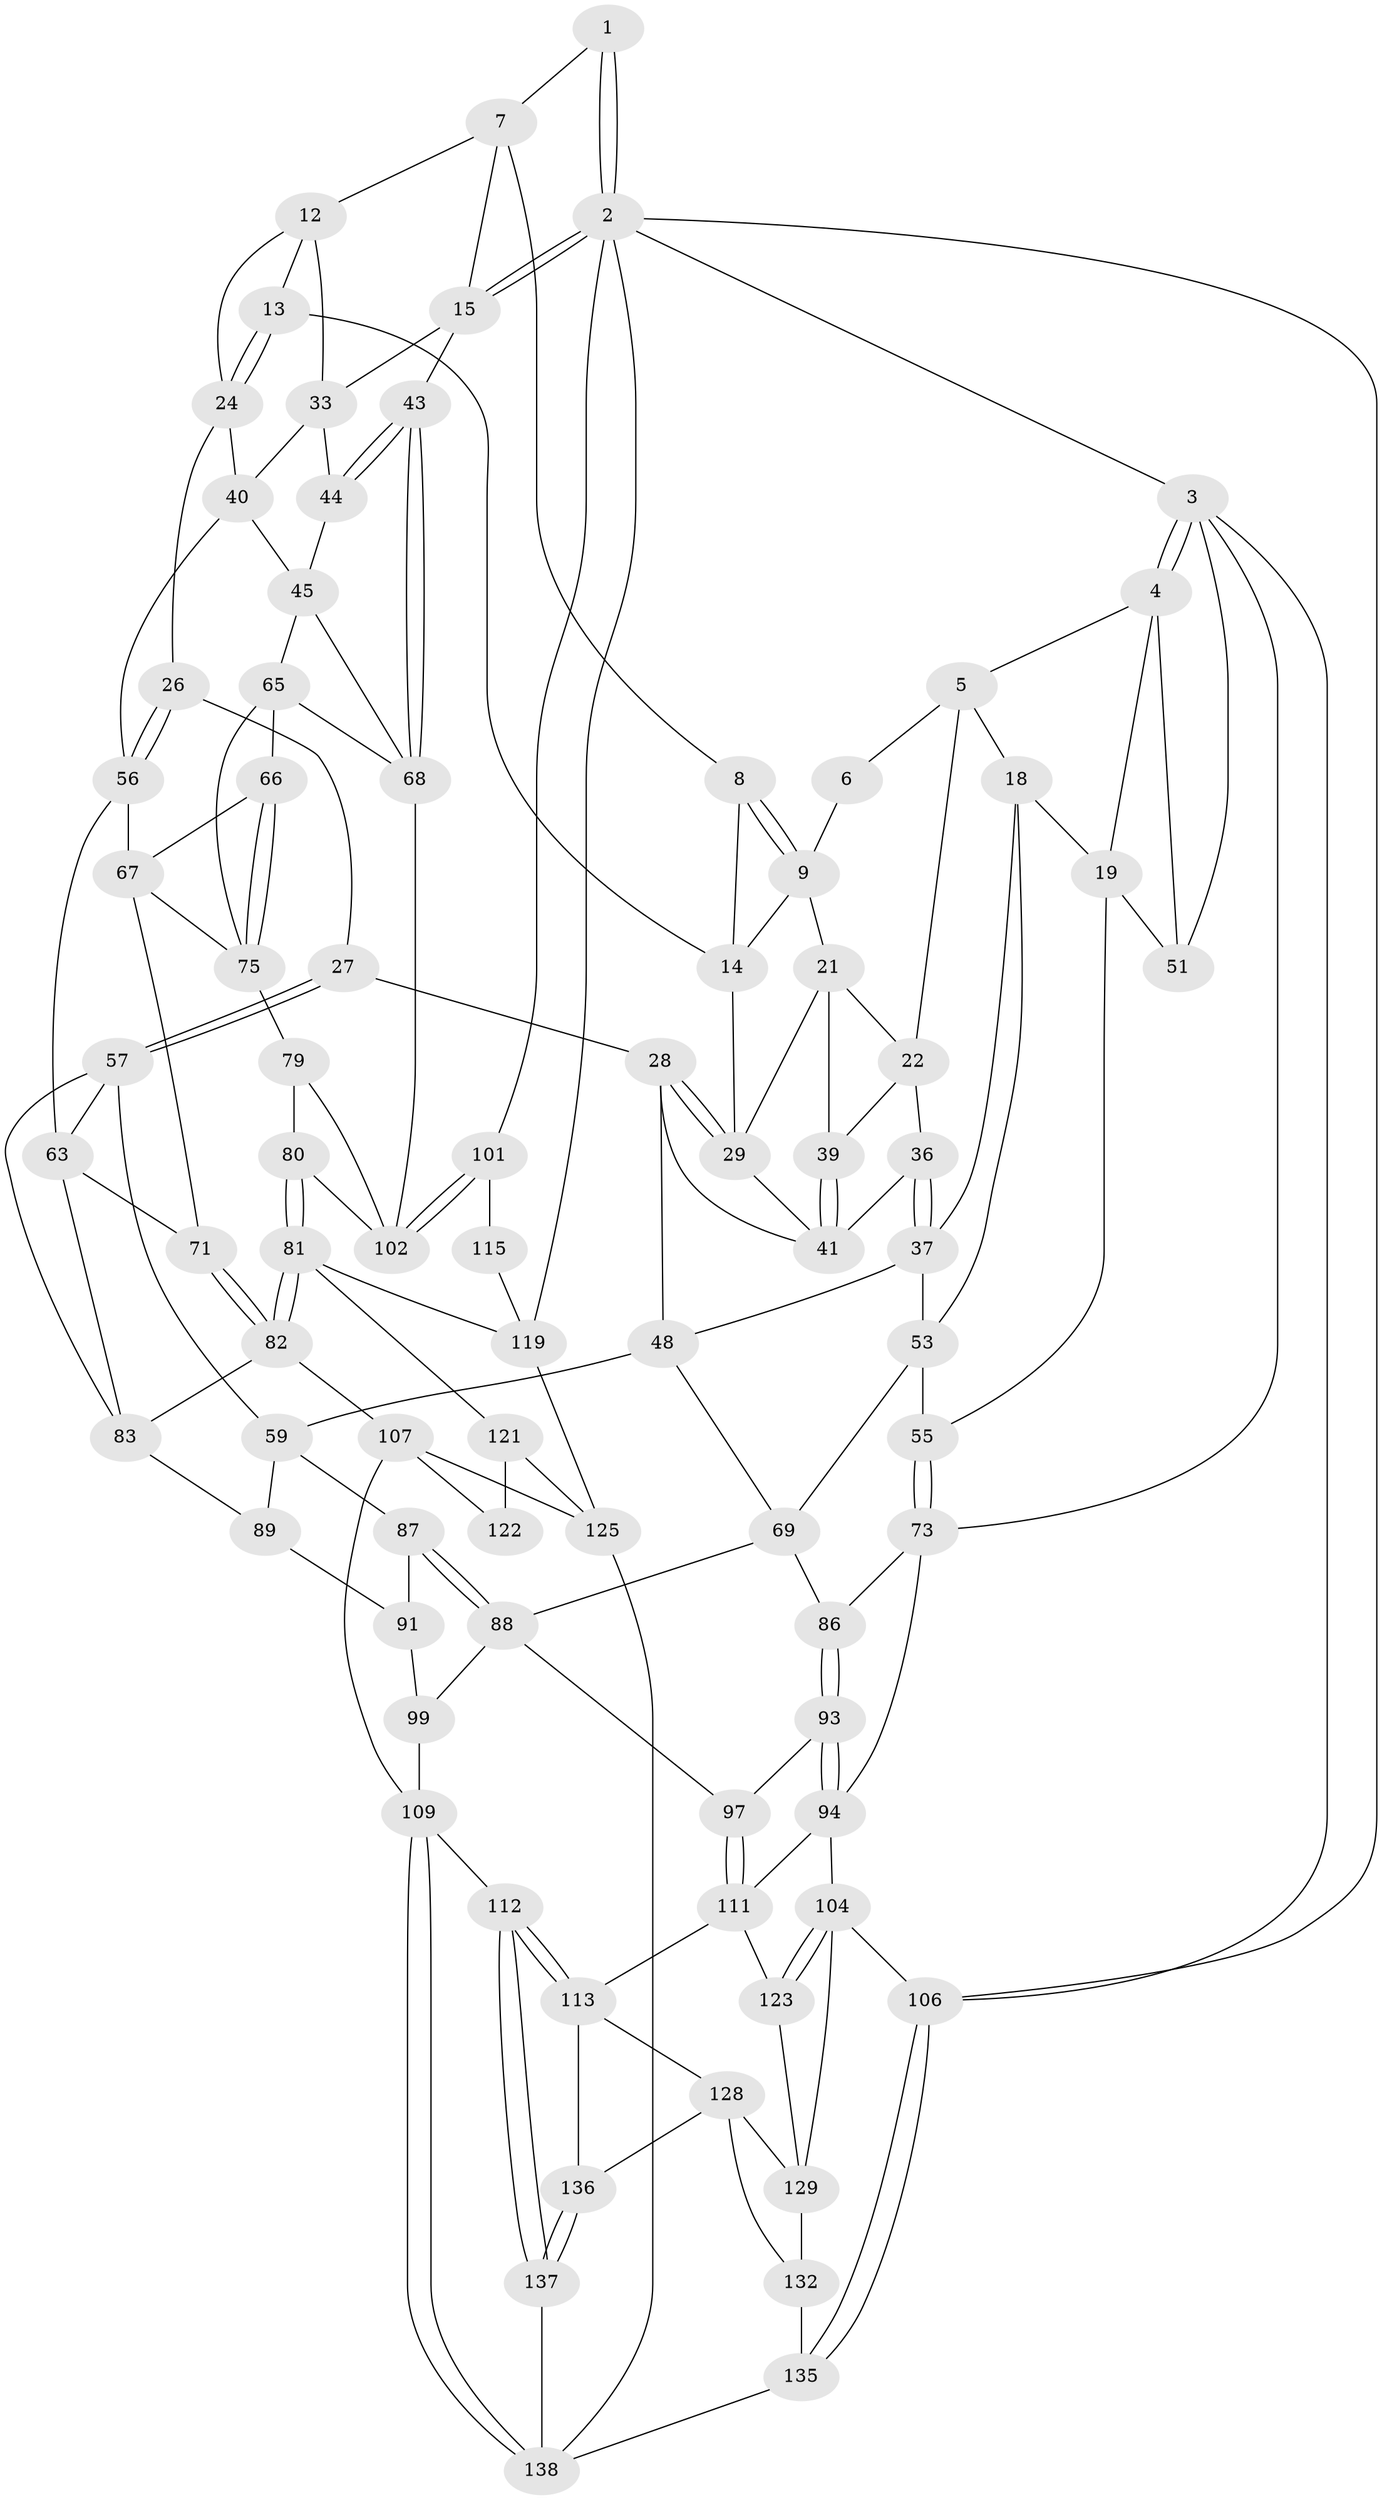 // original degree distribution, {3: 0.02142857142857143, 6: 0.2357142857142857, 4: 0.2357142857142857, 5: 0.5071428571428571}
// Generated by graph-tools (version 1.1) at 2025/42/03/06/25 10:42:33]
// undirected, 83 vertices, 177 edges
graph export_dot {
graph [start="1"]
  node [color=gray90,style=filled];
  1 [pos="+1+0"];
  2 [pos="+1+0",super="+100"];
  3 [pos="+0+0",super="+50"];
  4 [pos="+0.10476932859531016+0",super="+20"];
  5 [pos="+0.23958925330327852+0",super="+17"];
  6 [pos="+0.5720619326667208+0"];
  7 [pos="+0.9033863976797222+0",super="+11"];
  8 [pos="+0.8934797028102166+0"];
  9 [pos="+0.6168990873552146+0.08290477332399389",super="+10"];
  12 [pos="+0.8400296095082099+0.11886745571913125",super="+32"];
  13 [pos="+0.7445844019880762+0.09412497654679343"];
  14 [pos="+0.7366435719696158+0.08917086839149756",super="+23"];
  15 [pos="+1+0.11397262514311311",super="+16"];
  18 [pos="+0.11244539736855447+0.1944396405083332",super="+38"];
  19 [pos="+0.0899670303421753+0.19797557362813975",super="+52"];
  21 [pos="+0.4248783151703321+0.08230283907609162",super="+31"];
  22 [pos="+0.2886601124508082+0.0012885349877844328",super="+35"];
  24 [pos="+0.7910872743142257+0.1669833198682354",super="+25"];
  26 [pos="+0.7219230172266272+0.24746968046142867"];
  27 [pos="+0.642656580115608+0.23931461155420705"];
  28 [pos="+0.6288585585324973+0.21875468536267403",super="+47"];
  29 [pos="+0.6121417573075207+0.17179142294493363",super="+30"];
  33 [pos="+0.9112843147916859+0.1855705148203293",super="+34"];
  36 [pos="+0.3247020820113893+0.1801916710753279"];
  37 [pos="+0.2941438293553936+0.22171730493623623",super="+49"];
  39 [pos="+0.4560273597451949+0.1553901042756066"];
  40 [pos="+0.8271290070382983+0.25686707178642076",super="+46"];
  41 [pos="+0.40311022057702717+0.20932151691334303",super="+42"];
  43 [pos="+1+0.3745674573228323"];
  44 [pos="+0.9191615883724295+0.19651091779056815"];
  45 [pos="+0.9143499692847701+0.31329791292897646",super="+64"];
  48 [pos="+0.39900867370922344+0.3949804574189671",super="+61"];
  51 [pos="+0+0.19373211316045422"];
  53 [pos="+0.20368406798846966+0.38071539713187175",super="+54"];
  55 [pos="+0.10667657380971722+0.4596911611528665"];
  56 [pos="+0.7932905208150064+0.3840078115376293",super="+62"];
  57 [pos="+0.6248708104566317+0.41483755053854793",super="+58"];
  59 [pos="+0.500754048112349+0.45824459660204914",super="+60"];
  63 [pos="+0.678018976356263+0.4415046054002181",super="+72"];
  65 [pos="+0.8966559040674235+0.4451775625781395",super="+76"];
  66 [pos="+0.8754091629052009+0.44646647569674275"];
  67 [pos="+0.8401725768925888+0.43792523610072354",super="+70"];
  68 [pos="+1+0.3747667607509785",super="+78"];
  69 [pos="+0.26984236003835815+0.5149065075703353",super="+85"];
  71 [pos="+0.7429068448522578+0.560158648917667"];
  73 [pos="+0.09248229447562238+0.47515119205177875",super="+74"];
  75 [pos="+0.8398030068513463+0.5256645982818934",super="+77"];
  79 [pos="+0.8282217260977809+0.692873657478833"];
  80 [pos="+0.8218131215207775+0.6981142842590675",super="+117"];
  81 [pos="+0.7930503115950923+0.7067947431854098",super="+120"];
  82 [pos="+0.7624892128360767+0.6946144376403756",super="+92"];
  83 [pos="+0.6246941385911099+0.6647580154360232",super="+84"];
  86 [pos="+0.11309411468291927+0.5531208814056648"];
  87 [pos="+0.4101943013074466+0.5236244973681747"];
  88 [pos="+0.30985994809099626+0.6402129760406131",super="+96"];
  89 [pos="+0.5424531846285412+0.634869293520658",super="+90"];
  91 [pos="+0.45518388216320715+0.6364763730003631",super="+98"];
  93 [pos="+0.10405594213922569+0.6085058510055095"];
  94 [pos="+0.0014348518338775087+0.689855953734884",super="+95"];
  97 [pos="+0.19198422750803742+0.7000336860436214"];
  99 [pos="+0.3863569848528515+0.8097016350689523"];
  101 [pos="+1+1",super="+116"];
  102 [pos="+1+0.8454955520085635",super="+103"];
  104 [pos="+0+0.7292409648517928",super="+105"];
  106 [pos="+0+1"];
  107 [pos="+0.5336987429158783+0.8270914441570009",super="+108"];
  109 [pos="+0.4083048910436059+0.8393469369982174",super="+110"];
  111 [pos="+0.11003748028966183+0.8001677258853533",super="+114"];
  112 [pos="+0.3260627017284056+0.8512103354760459"];
  113 [pos="+0.2824593450161362+0.8640705229355639",super="+127"];
  115 [pos="+0.9275623961599854+0.7929395719067523",super="+118"];
  119 [pos="+0.8146268662173104+0.8565794557473356",super="+124"];
  121 [pos="+0.7321213404525636+0.8847581704289824",super="+126"];
  122 [pos="+0.5730818984429774+0.8568296275908848"];
  123 [pos="+0.08857209901562135+0.8535666913818678"];
  125 [pos="+0.7631022828571494+1",super="+134"];
  128 [pos="+0.09439674104048161+0.8863186478719312",super="+131"];
  129 [pos="+0.08451289777533735+0.8751912065760264",super="+130"];
  132 [pos="+0.12080191836475568+1",super="+133"];
  135 [pos="+0+1",super="+140"];
  136 [pos="+0.21275381509204017+0.93212940325255"];
  137 [pos="+0.2295181364454124+1"];
  138 [pos="+0.3898016087621283+1",super="+139"];
  1 -- 2;
  1 -- 2;
  1 -- 7;
  2 -- 3;
  2 -- 15;
  2 -- 15;
  2 -- 101;
  2 -- 106;
  2 -- 119;
  3 -- 4;
  3 -- 4;
  3 -- 106;
  3 -- 51;
  3 -- 73;
  4 -- 5;
  4 -- 51;
  4 -- 19;
  5 -- 6;
  5 -- 18;
  5 -- 22;
  6 -- 9;
  7 -- 8;
  7 -- 12;
  7 -- 15;
  8 -- 9;
  8 -- 9;
  8 -- 14;
  9 -- 14;
  9 -- 21;
  12 -- 13;
  12 -- 24;
  12 -- 33;
  13 -- 14;
  13 -- 24;
  13 -- 24;
  14 -- 29;
  15 -- 43;
  15 -- 33;
  18 -- 19;
  18 -- 53;
  18 -- 37;
  19 -- 51;
  19 -- 55;
  21 -- 22;
  21 -- 39;
  21 -- 29;
  22 -- 36;
  22 -- 39;
  24 -- 40;
  24 -- 26;
  26 -- 27;
  26 -- 56;
  26 -- 56;
  27 -- 28;
  27 -- 57;
  27 -- 57;
  28 -- 29;
  28 -- 29;
  28 -- 48;
  28 -- 41;
  29 -- 41;
  33 -- 44;
  33 -- 40;
  36 -- 37;
  36 -- 37;
  36 -- 41;
  37 -- 48;
  37 -- 53;
  39 -- 41;
  39 -- 41;
  40 -- 56;
  40 -- 45;
  43 -- 44;
  43 -- 44;
  43 -- 68;
  43 -- 68;
  44 -- 45;
  45 -- 65;
  45 -- 68;
  48 -- 69;
  48 -- 59;
  53 -- 69;
  53 -- 55;
  55 -- 73;
  55 -- 73;
  56 -- 67;
  56 -- 63;
  57 -- 63;
  57 -- 59;
  57 -- 83;
  59 -- 87;
  59 -- 89;
  63 -- 83;
  63 -- 71;
  65 -- 66;
  65 -- 75;
  65 -- 68;
  66 -- 67;
  66 -- 75;
  66 -- 75;
  67 -- 75;
  67 -- 71;
  68 -- 102;
  69 -- 88;
  69 -- 86;
  71 -- 82;
  71 -- 82;
  73 -- 86;
  73 -- 94;
  75 -- 79;
  79 -- 80;
  79 -- 102;
  80 -- 81;
  80 -- 81;
  80 -- 102;
  81 -- 82;
  81 -- 82;
  81 -- 121;
  81 -- 119;
  82 -- 107;
  82 -- 83;
  83 -- 89;
  86 -- 93;
  86 -- 93;
  87 -- 88;
  87 -- 88;
  87 -- 91;
  88 -- 97;
  88 -- 99;
  89 -- 91 [weight=2];
  91 -- 99;
  93 -- 94;
  93 -- 94;
  93 -- 97;
  94 -- 111;
  94 -- 104;
  97 -- 111;
  97 -- 111;
  99 -- 109;
  101 -- 102;
  101 -- 102;
  101 -- 115 [weight=2];
  104 -- 123;
  104 -- 123;
  104 -- 129;
  104 -- 106;
  106 -- 135;
  106 -- 135;
  107 -- 122;
  107 -- 109;
  107 -- 125;
  109 -- 138;
  109 -- 138;
  109 -- 112;
  111 -- 113;
  111 -- 123;
  112 -- 113;
  112 -- 113;
  112 -- 137;
  112 -- 137;
  113 -- 128;
  113 -- 136;
  115 -- 119;
  119 -- 125;
  121 -- 122 [weight=2];
  121 -- 125;
  123 -- 129;
  125 -- 138;
  128 -- 129;
  128 -- 132;
  128 -- 136;
  129 -- 132;
  132 -- 135 [weight=2];
  135 -- 138;
  136 -- 137;
  136 -- 137;
  137 -- 138;
}
